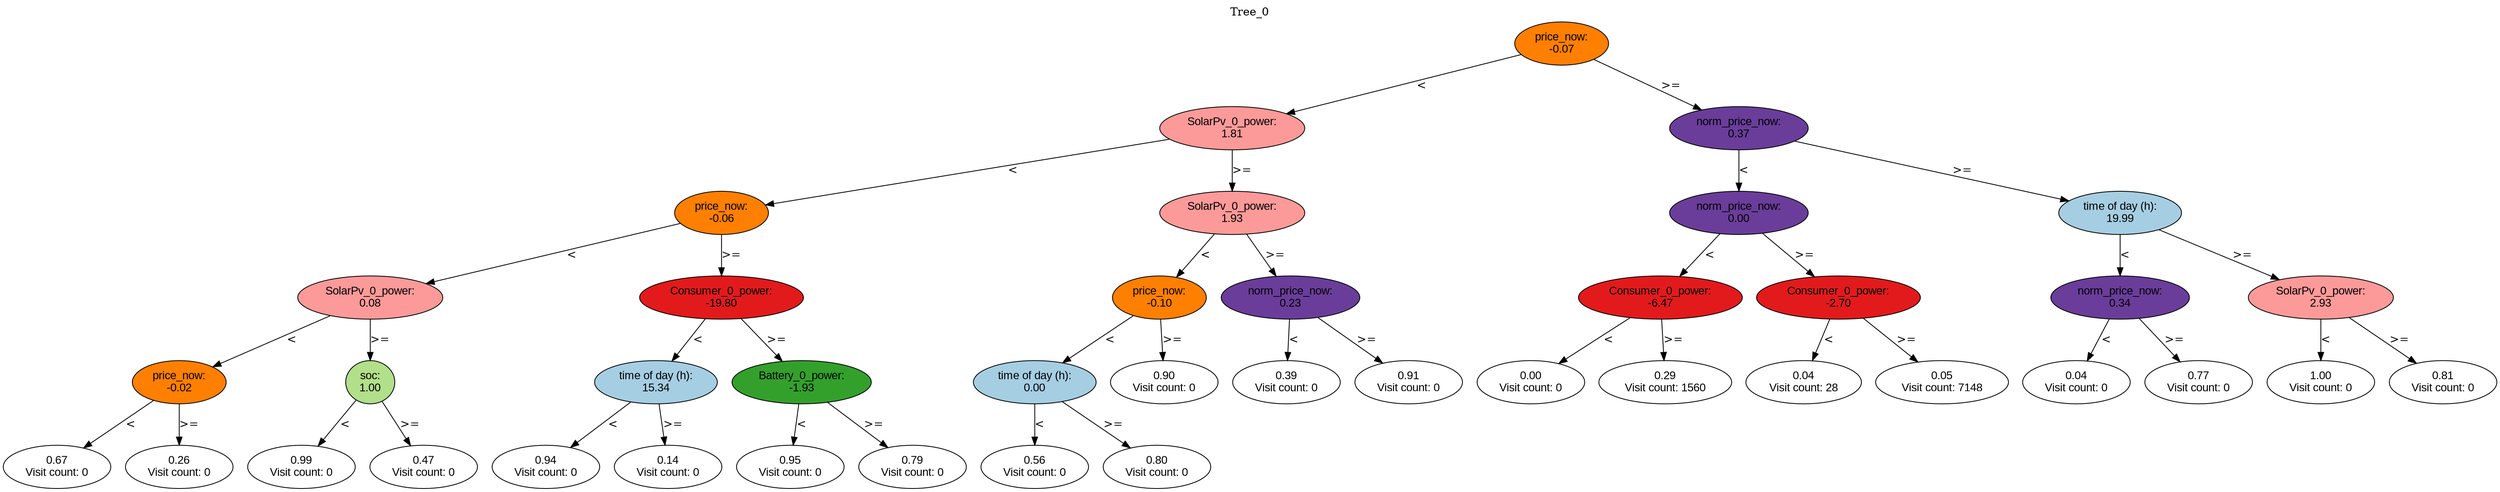 digraph BST {
    node [fontname="Arial" style=filled colorscheme=paired12];
    0 [ label = "price_now:
-0.07" fillcolor=8];
    1 [ label = "SolarPv_0_power:
1.81" fillcolor=5];
    2 [ label = "price_now:
-0.06" fillcolor=8];
    3 [ label = "SolarPv_0_power:
0.08" fillcolor=5];
    4 [ label = "price_now:
-0.02" fillcolor=8];
    5 [ label = "0.67
Visit count: 0" fillcolor=white];
    6 [ label = "0.26
Visit count: 0" fillcolor=white];
    7 [ label = "soc:
1.00" fillcolor=3];
    8 [ label = "0.99
Visit count: 0" fillcolor=white];
    9 [ label = "0.47
Visit count: 0" fillcolor=white];
    10 [ label = "Consumer_0_power:
-19.80" fillcolor=6];
    11 [ label = "time of day (h):
15.34" fillcolor=1];
    12 [ label = "0.94
Visit count: 0" fillcolor=white];
    13 [ label = "0.14
Visit count: 0" fillcolor=white];
    14 [ label = "Battery_0_power:
-1.93" fillcolor=4];
    15 [ label = "0.95
Visit count: 0" fillcolor=white];
    16 [ label = "0.79
Visit count: 0" fillcolor=white];
    17 [ label = "SolarPv_0_power:
1.93" fillcolor=5];
    18 [ label = "price_now:
-0.10" fillcolor=8];
    19 [ label = "time of day (h):
0.00" fillcolor=1];
    20 [ label = "0.56
Visit count: 0" fillcolor=white];
    21 [ label = "0.80
Visit count: 0" fillcolor=white];
    22 [ label = "0.90
Visit count: 0" fillcolor=white];
    23 [ label = "norm_price_now:
0.23" fillcolor=10];
    24 [ label = "0.39
Visit count: 0" fillcolor=white];
    25 [ label = "0.91
Visit count: 0" fillcolor=white];
    26 [ label = "norm_price_now:
0.37" fillcolor=10];
    27 [ label = "norm_price_now:
0.00" fillcolor=10];
    28 [ label = "Consumer_0_power:
-6.47" fillcolor=6];
    29 [ label = "0.00
Visit count: 0" fillcolor=white];
    30 [ label = "0.29
Visit count: 1560" fillcolor=white];
    31 [ label = "Consumer_0_power:
-2.70" fillcolor=6];
    32 [ label = "0.04
Visit count: 28" fillcolor=white];
    33 [ label = "0.05
Visit count: 7148" fillcolor=white];
    34 [ label = "time of day (h):
19.99" fillcolor=1];
    35 [ label = "norm_price_now:
0.34" fillcolor=10];
    36 [ label = "0.04
Visit count: 0" fillcolor=white];
    37 [ label = "0.77
Visit count: 0" fillcolor=white];
    38 [ label = "SolarPv_0_power:
2.93" fillcolor=5];
    39 [ label = "1.00
Visit count: 0" fillcolor=white];
    40 [ label = "0.81
Visit count: 0" fillcolor=white];

    0  -> 1[ label = "<"];
    0  -> 26[ label = ">="];
    1  -> 2[ label = "<"];
    1  -> 17[ label = ">="];
    2  -> 3[ label = "<"];
    2  -> 10[ label = ">="];
    3  -> 4[ label = "<"];
    3  -> 7[ label = ">="];
    4  -> 5[ label = "<"];
    4  -> 6[ label = ">="];
    7  -> 8[ label = "<"];
    7  -> 9[ label = ">="];
    10  -> 11[ label = "<"];
    10  -> 14[ label = ">="];
    11  -> 12[ label = "<"];
    11  -> 13[ label = ">="];
    14  -> 15[ label = "<"];
    14  -> 16[ label = ">="];
    17  -> 18[ label = "<"];
    17  -> 23[ label = ">="];
    18  -> 19[ label = "<"];
    18  -> 22[ label = ">="];
    19  -> 20[ label = "<"];
    19  -> 21[ label = ">="];
    23  -> 24[ label = "<"];
    23  -> 25[ label = ">="];
    26  -> 27[ label = "<"];
    26  -> 34[ label = ">="];
    27  -> 28[ label = "<"];
    27  -> 31[ label = ">="];
    28  -> 29[ label = "<"];
    28  -> 30[ label = ">="];
    31  -> 32[ label = "<"];
    31  -> 33[ label = ">="];
    34  -> 35[ label = "<"];
    34  -> 38[ label = ">="];
    35  -> 36[ label = "<"];
    35  -> 37[ label = ">="];
    38  -> 39[ label = "<"];
    38  -> 40[ label = ">="];

    labelloc="t";
    label="Tree_0";
}